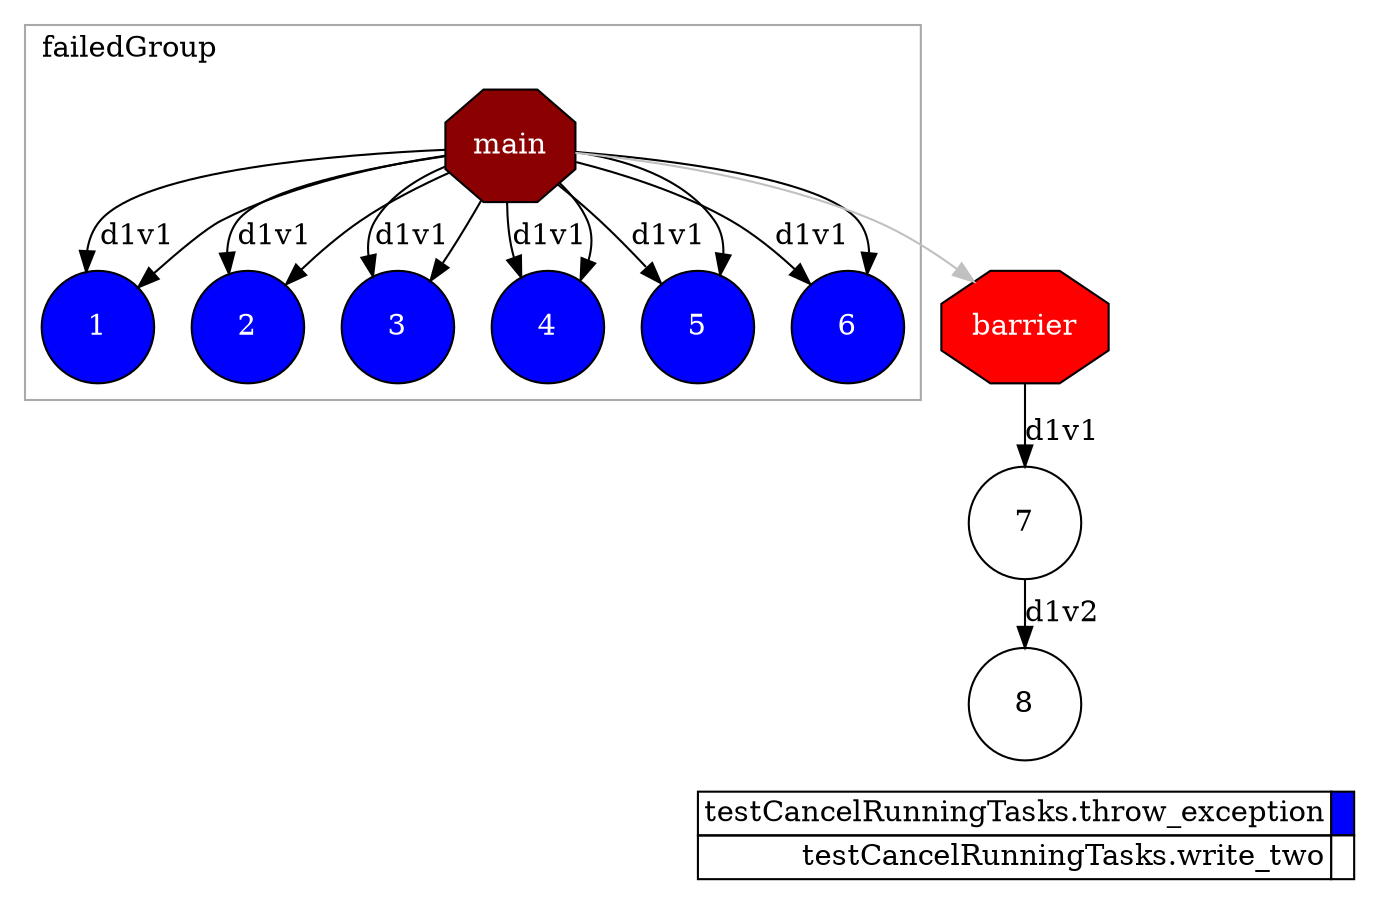 digraph {
  rankdir=TB;
  labeljust="l";
  compound= true;
  subgraph dependence_graph {
    ranksep=0.20;
    node[height=0.75];

Synchro0[label="main", shape=octagon, style=filled fillcolor="#8B0000" fontcolor="#FFFFFF"];
subgraph clusterTasksfailedGroup {
shape=rect;
node[height=0.75];
color="#A9A9A9"; 
label="failedGroup";

1[shape=circle, style=filled fillcolor="#0000ff" fontcolor="#ffffff"];
Synchro0 -> 1 [label="d1v1"];
Synchro0 -> 1;
2[shape=circle, style=filled fillcolor="#0000ff" fontcolor="#ffffff"];
Synchro0 -> 2 [label="d1v1"];
Synchro0 -> 2;
3[shape=circle, style=filled fillcolor="#0000ff" fontcolor="#ffffff"];
Synchro0 -> 3 [label="d1v1"];
Synchro0 -> 3;
4[shape=circle, style=filled fillcolor="#0000ff" fontcolor="#ffffff"];
Synchro0 -> 4 [label="d1v1"];
Synchro0 -> 4;
5[shape=circle, style=filled fillcolor="#0000ff" fontcolor="#ffffff"];
Synchro0 -> 5 [label="d1v1"];
Synchro0 -> 5;
6[shape=circle, style=filled fillcolor="#0000ff" fontcolor="#ffffff"];
Synchro0 -> 6 [label="d1v1"];
Synchro0 -> 6;
}

Synchro1[label="barrier", shape=octagon, style=filled fillcolor="#ff0000" fontcolor="#FFFFFF"];
Synchro0 -> Synchro1 [color=grey];
7[shape=circle, style=filled fillcolor="#ffffff" fontcolor="#000000"];
Synchro1 -> 7 [label="d1v1"];
8[shape=circle, style=filled fillcolor="#ffffff" fontcolor="#000000"];
7 -> 8 [label="d1v2"];  }
  subgraph legend {
    rank=sink;
    node [shape=plaintext, height=0.75];
    ranksep=0.20;
    label = "Legend";
    key [label=<
      <table border="0" cellpadding="2" cellspacing="0" cellborder="1">
<tr>
<td align="right">testCancelRunningTasks.throw_exception</td>
<td bgcolor="#0000ff">&nbsp;</td>
</tr>
<tr>
<td align="right">testCancelRunningTasks.write_two</td>
<td bgcolor="#ffffff">&nbsp;</td>
</tr>
      </table>
    >]
  }
}
